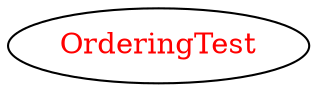 digraph dependencyGraph {
 concentrate=true;
 ranksep="2.0";
 rankdir="LR"; 
 splines="ortho";
"OrderingTest" [fontcolor="red"];
}